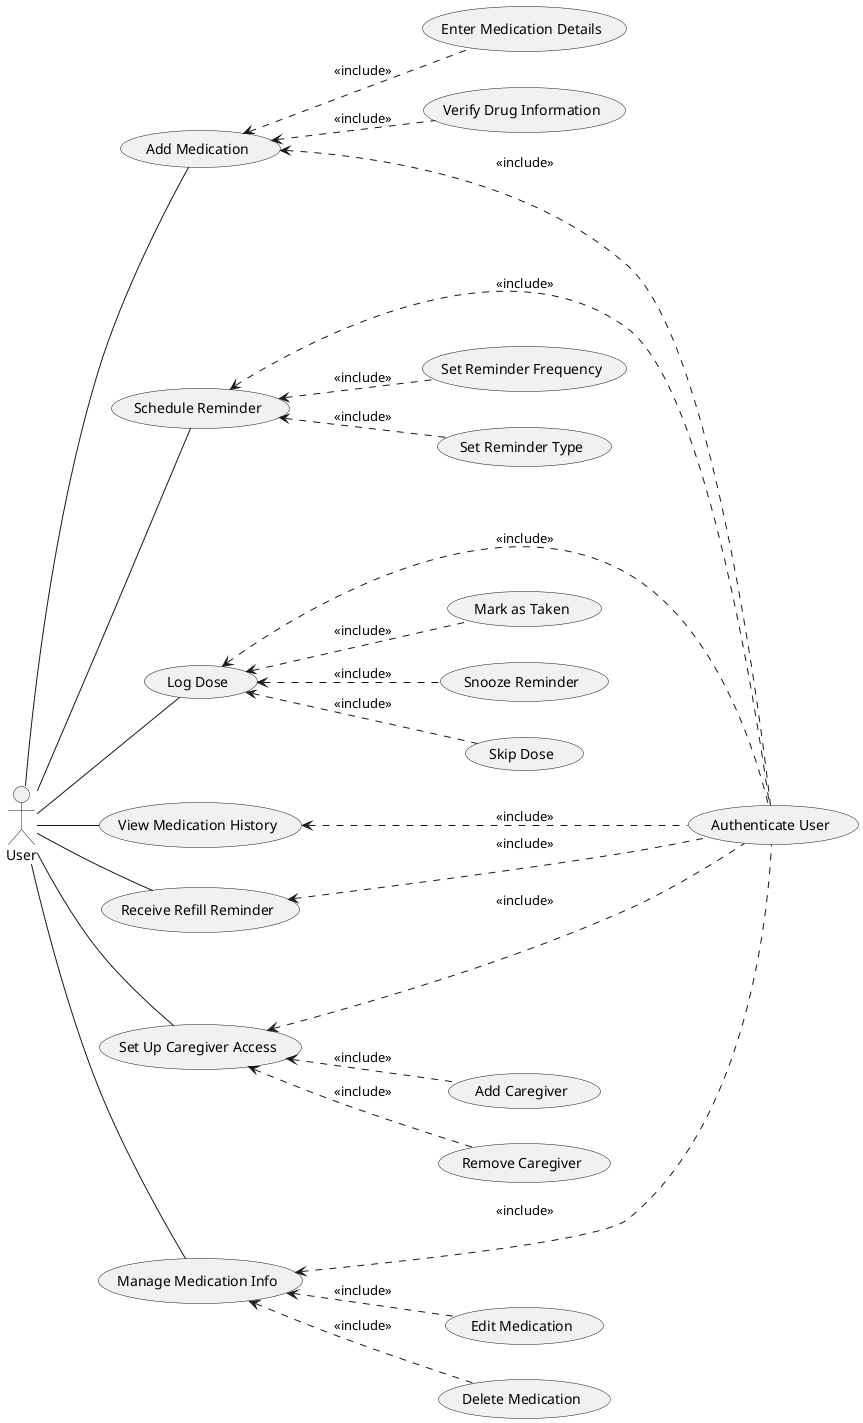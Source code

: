 @startuml
left to right direction

actor "User" as user

user -- (Add Medication)
user -- (Schedule Reminder)
user -- (Log Dose)
user -- (View Medication History)
user -- (Receive Refill Reminder)
user -- (Set Up Caregiver Access)
user -- (Manage Medication Info)

(Add Medication) <.. (Enter Medication Details) : <<include>>
(Add Medication) <.. (Verify Drug Information) : <<include>>
(Add Medication) <... (Authenticate User) : <<include>>

(Schedule Reminder) <.. (Set Reminder Frequency) : <<include>>
(Schedule Reminder) <.. (Set Reminder Type) : <<include>>
(Schedule Reminder) <... (Authenticate User) : <<include>>

(Log Dose) <.. (Mark as Taken) : <<include>>
(Log Dose) <.. (Snooze Reminder) : <<include>>
(Log Dose) <.. (Skip Dose) : <<include>>
(Log Dose) <... (Authenticate User) : <<include>>

(View Medication History) <... (Authenticate User) : <<include>>

(Set Up Caregiver Access) <.. (Add Caregiver) : <<include>>
(Set Up Caregiver Access) <.. (Remove Caregiver) : <<include>>
(Set Up Caregiver Access) <... (Authenticate User) : <<include>>

(Manage Medication Info) <.. (Edit Medication) : <<include>>
(Manage Medication Info) <.. (Delete Medication) : <<include>>
(Manage Medication Info) <... (Authenticate User) : <<include>>

(Receive Refill Reminder) <... (Authenticate User) : <<include>>

@enduml
